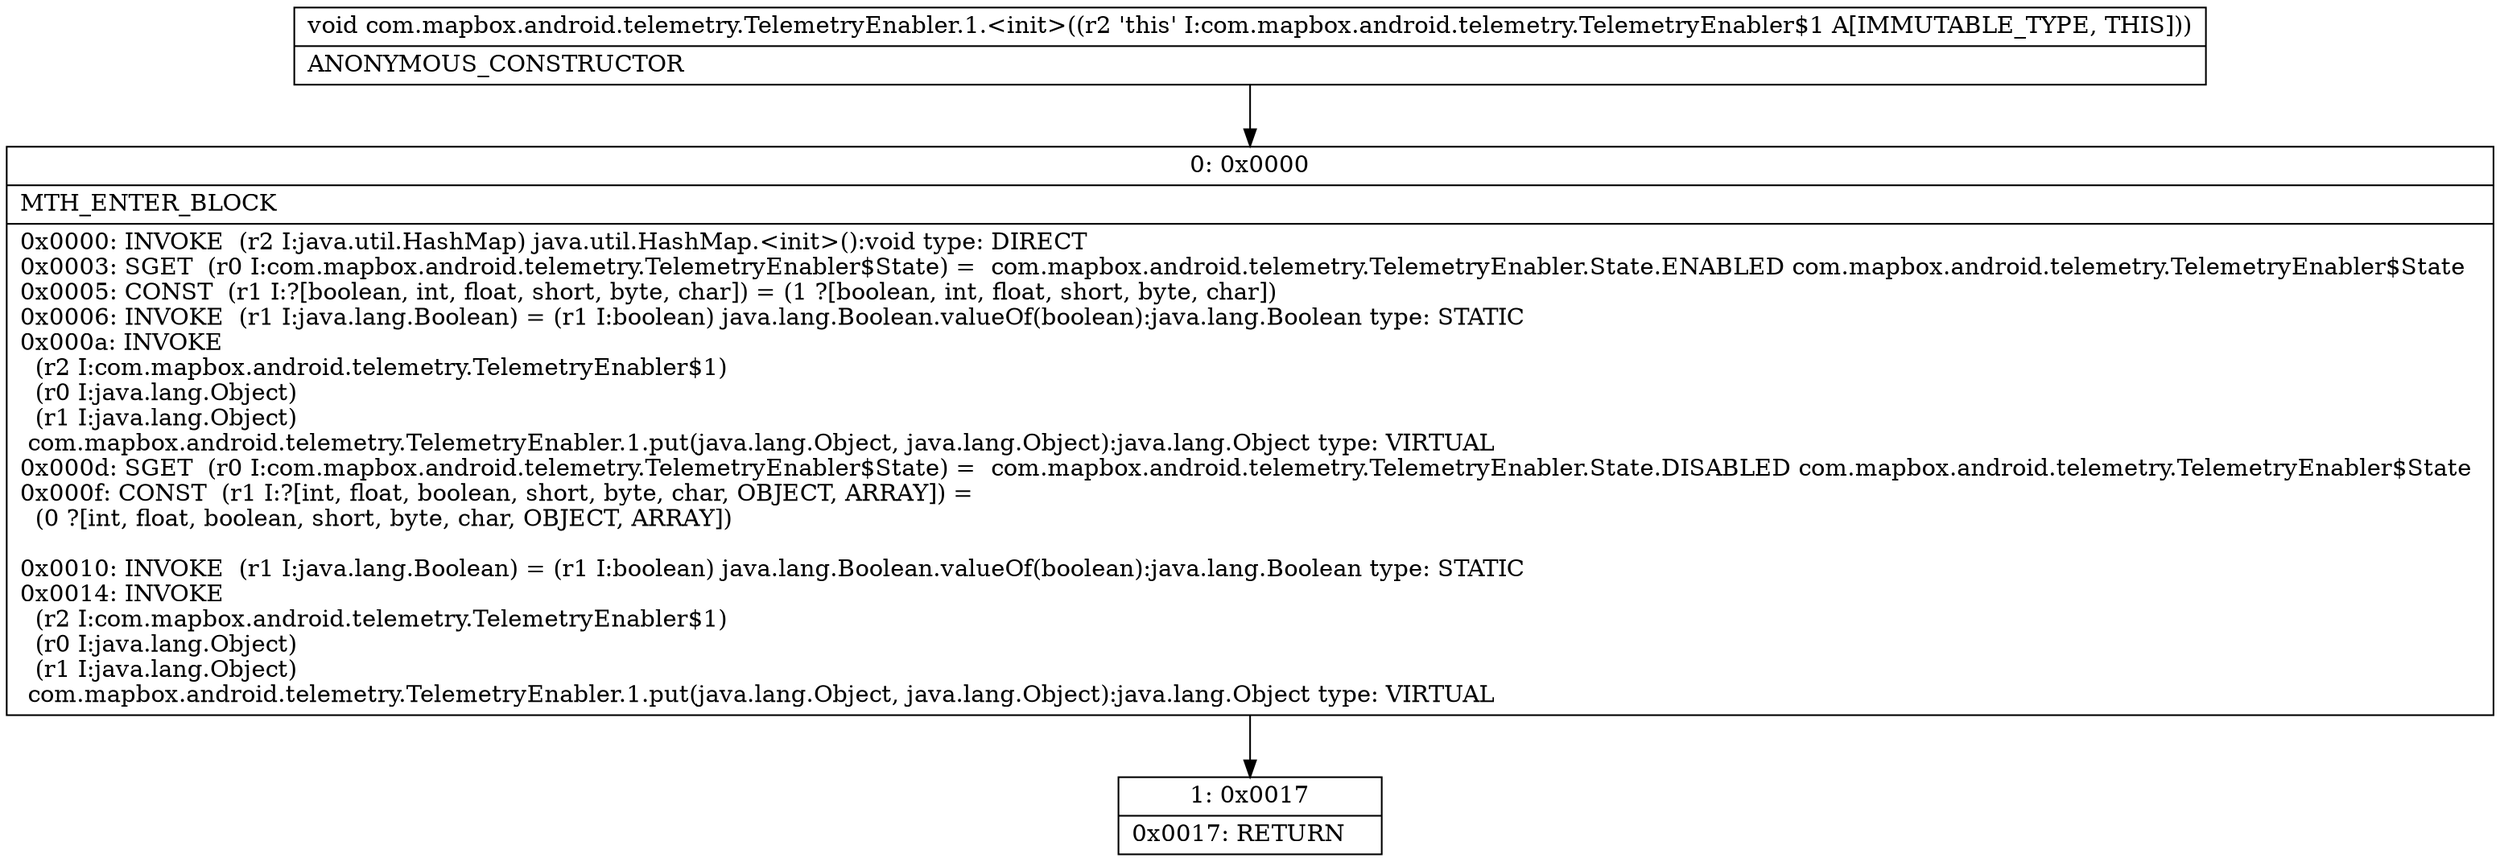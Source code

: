 digraph "CFG forcom.mapbox.android.telemetry.TelemetryEnabler.1.\<init\>()V" {
Node_0 [shape=record,label="{0\:\ 0x0000|MTH_ENTER_BLOCK\l|0x0000: INVOKE  (r2 I:java.util.HashMap) java.util.HashMap.\<init\>():void type: DIRECT \l0x0003: SGET  (r0 I:com.mapbox.android.telemetry.TelemetryEnabler$State) =  com.mapbox.android.telemetry.TelemetryEnabler.State.ENABLED com.mapbox.android.telemetry.TelemetryEnabler$State \l0x0005: CONST  (r1 I:?[boolean, int, float, short, byte, char]) = (1 ?[boolean, int, float, short, byte, char]) \l0x0006: INVOKE  (r1 I:java.lang.Boolean) = (r1 I:boolean) java.lang.Boolean.valueOf(boolean):java.lang.Boolean type: STATIC \l0x000a: INVOKE  \l  (r2 I:com.mapbox.android.telemetry.TelemetryEnabler$1)\l  (r0 I:java.lang.Object)\l  (r1 I:java.lang.Object)\l com.mapbox.android.telemetry.TelemetryEnabler.1.put(java.lang.Object, java.lang.Object):java.lang.Object type: VIRTUAL \l0x000d: SGET  (r0 I:com.mapbox.android.telemetry.TelemetryEnabler$State) =  com.mapbox.android.telemetry.TelemetryEnabler.State.DISABLED com.mapbox.android.telemetry.TelemetryEnabler$State \l0x000f: CONST  (r1 I:?[int, float, boolean, short, byte, char, OBJECT, ARRAY]) = \l  (0 ?[int, float, boolean, short, byte, char, OBJECT, ARRAY])\l \l0x0010: INVOKE  (r1 I:java.lang.Boolean) = (r1 I:boolean) java.lang.Boolean.valueOf(boolean):java.lang.Boolean type: STATIC \l0x0014: INVOKE  \l  (r2 I:com.mapbox.android.telemetry.TelemetryEnabler$1)\l  (r0 I:java.lang.Object)\l  (r1 I:java.lang.Object)\l com.mapbox.android.telemetry.TelemetryEnabler.1.put(java.lang.Object, java.lang.Object):java.lang.Object type: VIRTUAL \l}"];
Node_1 [shape=record,label="{1\:\ 0x0017|0x0017: RETURN   \l}"];
MethodNode[shape=record,label="{void com.mapbox.android.telemetry.TelemetryEnabler.1.\<init\>((r2 'this' I:com.mapbox.android.telemetry.TelemetryEnabler$1 A[IMMUTABLE_TYPE, THIS]))  | ANONYMOUS_CONSTRUCTOR\l}"];
MethodNode -> Node_0;
Node_0 -> Node_1;
}


